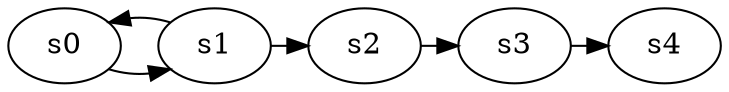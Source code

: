digraph game_0036_chain_5 {
    s0 [name="s0", player=0, target=1];
    s1 [name="s1", player=1];
    s2 [name="s2", player=0];
    s3 [name="s3", player=1, target=1];
    s4 [name="s4", player=0];

    s0 -> s1 [constraint="time % 5 == 4"];
    s1 -> s2 [constraint="time % 4 == 2"];
    s2 -> s3 [constraint="time % 2 == 0"];
    s3 -> s4 [constraint="time % 3 == 0"];
    s1 -> s0 [constraint="!(time % 3 == 0)"];
}
